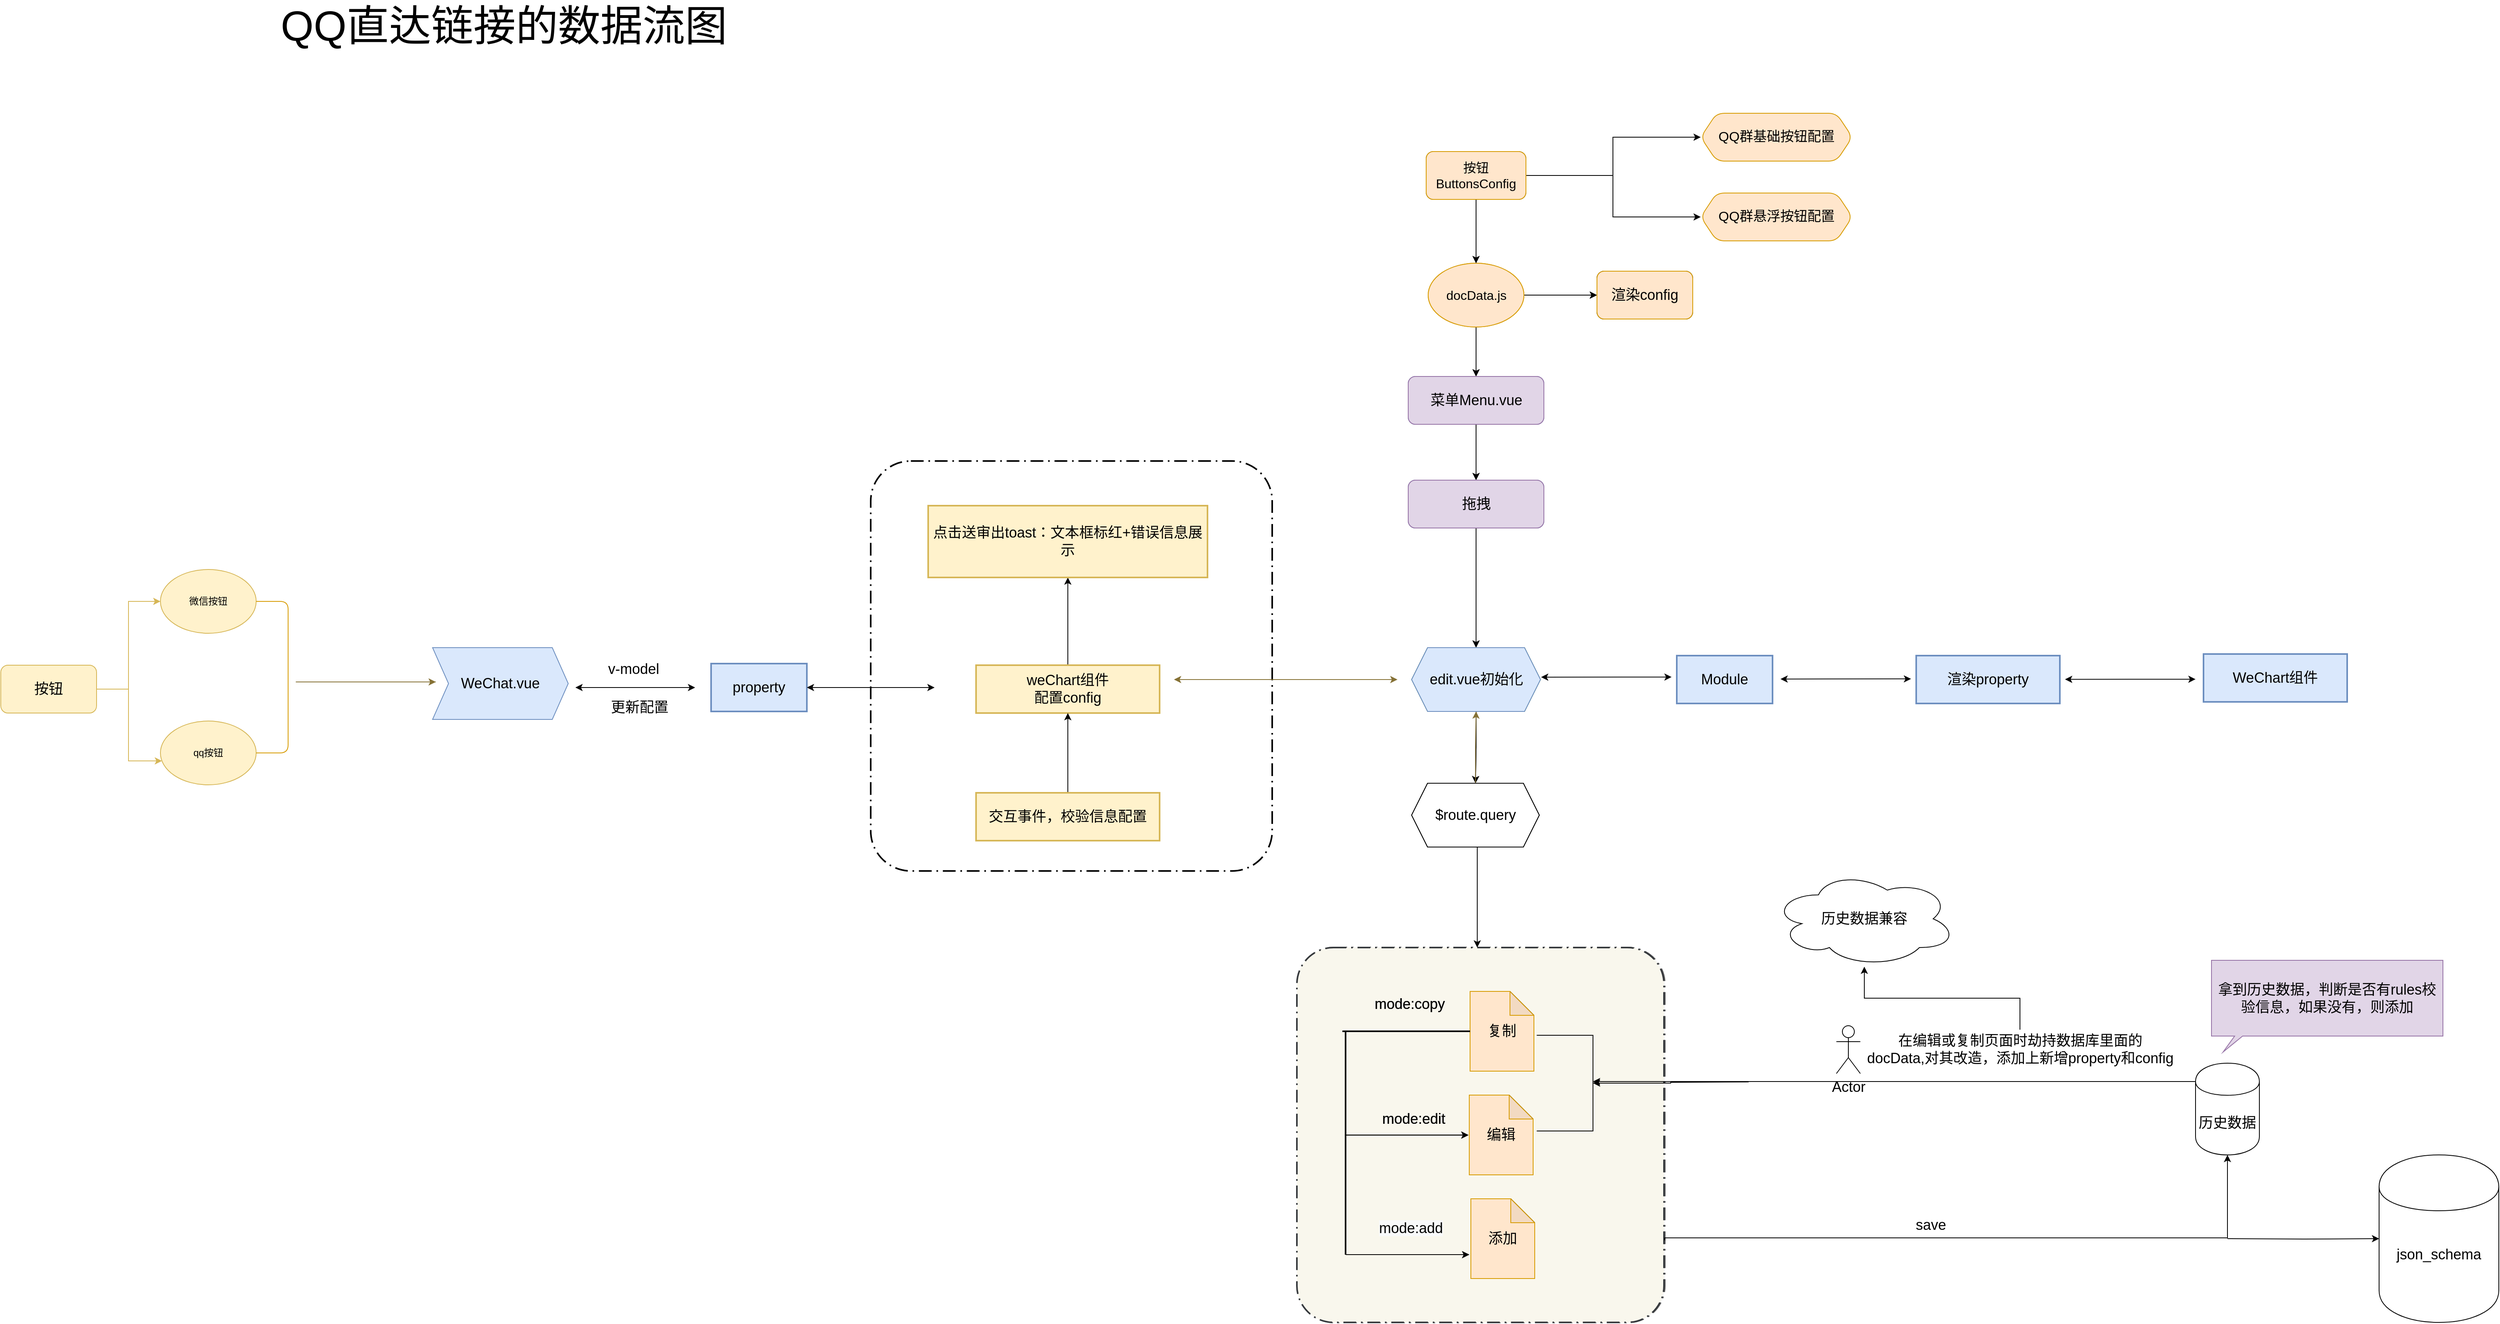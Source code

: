 <mxfile version="14.2.9" type="github">
  <diagram id="C5RBs43oDa-KdzZeNtuy" name="Page-1">
    <mxGraphModel dx="6112" dy="3279" grid="1" gridSize="10" guides="1" tooltips="1" connect="1" arrows="1" fold="1" page="1" pageScale="1" pageWidth="827" pageHeight="1169" math="0" shadow="0">
      <root>
        <mxCell id="WIyWlLk6GJQsqaUBKTNV-0" />
        <mxCell id="WIyWlLk6GJQsqaUBKTNV-1" parent="WIyWlLk6GJQsqaUBKTNV-0" />
        <mxCell id="8bZSMwI0g8y9zJHtoblz-149" value="" style="rounded=1;arcSize=10;dashed=1;dashPattern=8 3 1 3;strokeWidth=2;fontSize=18;fillColor=none;" vertex="1" parent="WIyWlLk6GJQsqaUBKTNV-1">
          <mxGeometry x="-120" y="676" width="503.06" height="514" as="geometry" />
        </mxCell>
        <mxCell id="8bZSMwI0g8y9zJHtoblz-0" value="" style="rounded=1;arcSize=10;dashed=1;strokeColor=#666666;fillColor=#f5f5f5;dashPattern=8 3 1 3;strokeWidth=2;fontSize=18;fontColor=#333333;" vertex="1" parent="WIyWlLk6GJQsqaUBKTNV-1">
          <mxGeometry x="415" y="1286" width="460" height="470" as="geometry" />
        </mxCell>
        <mxCell id="8bZSMwI0g8y9zJHtoblz-2" value="" style="edgeStyle=orthogonalEdgeStyle;rounded=0;orthogonalLoop=1;jettySize=auto;html=1;" edge="1" parent="WIyWlLk6GJQsqaUBKTNV-1" source="8bZSMwI0g8y9zJHtoblz-7" target="8bZSMwI0g8y9zJHtoblz-33">
          <mxGeometry relative="1" as="geometry" />
        </mxCell>
        <mxCell id="8bZSMwI0g8y9zJHtoblz-3" value="" style="edgeStyle=orthogonalEdgeStyle;rounded=0;orthogonalLoop=1;jettySize=auto;html=1;" edge="1" parent="WIyWlLk6GJQsqaUBKTNV-1" source="8bZSMwI0g8y9zJHtoblz-8" target="8bZSMwI0g8y9zJHtoblz-34">
          <mxGeometry relative="1" as="geometry" />
        </mxCell>
        <mxCell id="8bZSMwI0g8y9zJHtoblz-4" value="" style="rounded=1;arcSize=10;dashed=1;strokeColor=#36393d;fillColor=#f9f7ed;dashPattern=8 3 1 3;strokeWidth=2;fontSize=18;" vertex="1" parent="WIyWlLk6GJQsqaUBKTNV-1">
          <mxGeometry x="414" y="1286" width="460" height="470" as="geometry" />
        </mxCell>
        <mxCell id="8bZSMwI0g8y9zJHtoblz-5" value="" style="edgeStyle=orthogonalEdgeStyle;rounded=0;orthogonalLoop=1;jettySize=auto;html=1;fontSize=18;" edge="1" parent="WIyWlLk6GJQsqaUBKTNV-1" source="8bZSMwI0g8y9zJHtoblz-7" target="8bZSMwI0g8y9zJHtoblz-72">
          <mxGeometry relative="1" as="geometry" />
        </mxCell>
        <mxCell id="8bZSMwI0g8y9zJHtoblz-6" value="" style="edgeStyle=orthogonalEdgeStyle;rounded=0;orthogonalLoop=1;jettySize=auto;html=1;fontSize=18;" edge="1" parent="WIyWlLk6GJQsqaUBKTNV-1" source="8bZSMwI0g8y9zJHtoblz-8" target="8bZSMwI0g8y9zJHtoblz-73">
          <mxGeometry relative="1" as="geometry" />
        </mxCell>
        <mxCell id="8bZSMwI0g8y9zJHtoblz-7" value="&lt;font style=&quot;font-size: 16px&quot;&gt;docData.js&lt;/font&gt;" style="ellipse;whiteSpace=wrap;html=1;fillColor=#ffe6cc;strokeColor=#d79b00;" vertex="1" parent="WIyWlLk6GJQsqaUBKTNV-1">
          <mxGeometry x="578.5" y="428" width="120" height="80" as="geometry" />
        </mxCell>
        <mxCell id="8bZSMwI0g8y9zJHtoblz-8" value="&lt;font style=&quot;font-size: 16px&quot;&gt;docData.js&lt;/font&gt;" style="ellipse;whiteSpace=wrap;html=1;fillColor=#ffe6cc;strokeColor=#d79b00;" vertex="1" parent="WIyWlLk6GJQsqaUBKTNV-1">
          <mxGeometry x="578.5" y="428" width="120" height="80" as="geometry" />
        </mxCell>
        <mxCell id="8bZSMwI0g8y9zJHtoblz-13" value="" style="edgeStyle=orthogonalEdgeStyle;rounded=0;orthogonalLoop=1;jettySize=auto;html=1;" edge="1" parent="WIyWlLk6GJQsqaUBKTNV-1" source="8bZSMwI0g8y9zJHtoblz-15" target="8bZSMwI0g8y9zJHtoblz-7">
          <mxGeometry relative="1" as="geometry" />
        </mxCell>
        <mxCell id="8bZSMwI0g8y9zJHtoblz-14" value="" style="edgeStyle=orthogonalEdgeStyle;rounded=0;orthogonalLoop=1;jettySize=auto;html=1;" edge="1" parent="WIyWlLk6GJQsqaUBKTNV-1" source="8bZSMwI0g8y9zJHtoblz-16" target="8bZSMwI0g8y9zJHtoblz-8">
          <mxGeometry relative="1" as="geometry" />
        </mxCell>
        <mxCell id="8bZSMwI0g8y9zJHtoblz-15" value="&lt;font style=&quot;font-size: 16px&quot;&gt;按钮ButtonsConfig&lt;/font&gt;" style="rounded=1;whiteSpace=wrap;html=1;fillColor=#f5f5f5;strokeColor=#666666;fontColor=#333333;" vertex="1" parent="WIyWlLk6GJQsqaUBKTNV-1">
          <mxGeometry x="576" y="288" width="125" height="60" as="geometry" />
        </mxCell>
        <mxCell id="8bZSMwI0g8y9zJHtoblz-117" value="" style="edgeStyle=orthogonalEdgeStyle;rounded=0;orthogonalLoop=1;jettySize=auto;html=1;" edge="1" parent="WIyWlLk6GJQsqaUBKTNV-1" source="8bZSMwI0g8y9zJHtoblz-16" target="8bZSMwI0g8y9zJHtoblz-116">
          <mxGeometry relative="1" as="geometry">
            <Array as="points">
              <mxPoint x="810" y="318" />
              <mxPoint x="810" y="270" />
            </Array>
          </mxGeometry>
        </mxCell>
        <mxCell id="8bZSMwI0g8y9zJHtoblz-124" value="" style="edgeStyle=orthogonalEdgeStyle;rounded=0;orthogonalLoop=1;jettySize=auto;html=1;" edge="1" parent="WIyWlLk6GJQsqaUBKTNV-1" source="8bZSMwI0g8y9zJHtoblz-16">
          <mxGeometry relative="1" as="geometry">
            <mxPoint x="920" y="370" as="targetPoint" />
            <Array as="points">
              <mxPoint x="810" y="318" />
              <mxPoint x="810" y="370" />
            </Array>
          </mxGeometry>
        </mxCell>
        <mxCell id="8bZSMwI0g8y9zJHtoblz-16" value="&lt;font style=&quot;font-size: 16px&quot;&gt;按钮ButtonsConfig&lt;/font&gt;" style="rounded=1;whiteSpace=wrap;html=1;fillColor=#ffe6cc;strokeColor=#d79b00;" vertex="1" parent="WIyWlLk6GJQsqaUBKTNV-1">
          <mxGeometry x="576" y="288" width="125" height="60" as="geometry" />
        </mxCell>
        <mxCell id="8bZSMwI0g8y9zJHtoblz-31" value="" style="edgeStyle=orthogonalEdgeStyle;rounded=0;orthogonalLoop=1;jettySize=auto;html=1;fontSize=18;" edge="1" parent="WIyWlLk6GJQsqaUBKTNV-1" source="8bZSMwI0g8y9zJHtoblz-33">
          <mxGeometry relative="1" as="geometry">
            <mxPoint x="638.5" y="700" as="targetPoint" />
          </mxGeometry>
        </mxCell>
        <mxCell id="8bZSMwI0g8y9zJHtoblz-32" value="" style="edgeStyle=orthogonalEdgeStyle;rounded=0;orthogonalLoop=1;jettySize=auto;html=1;fontSize=18;" edge="1" parent="WIyWlLk6GJQsqaUBKTNV-1" source="8bZSMwI0g8y9zJHtoblz-34">
          <mxGeometry relative="1" as="geometry">
            <mxPoint x="638.5" y="700" as="targetPoint" />
          </mxGeometry>
        </mxCell>
        <mxCell id="8bZSMwI0g8y9zJHtoblz-33" value="&lt;font style=&quot;font-size: 18px&quot;&gt;菜单Menu.vue&lt;/font&gt;" style="rounded=1;whiteSpace=wrap;html=1;fillColor=#dae8fc;strokeColor=#6c8ebf;" vertex="1" parent="WIyWlLk6GJQsqaUBKTNV-1">
          <mxGeometry x="553.5" y="570" width="170" height="60" as="geometry" />
        </mxCell>
        <mxCell id="8bZSMwI0g8y9zJHtoblz-34" value="&lt;font style=&quot;font-size: 18px&quot;&gt;菜单Menu.vue&lt;/font&gt;" style="rounded=1;whiteSpace=wrap;html=1;fillColor=#e1d5e7;strokeColor=#9673a6;" vertex="1" parent="WIyWlLk6GJQsqaUBKTNV-1">
          <mxGeometry x="553.5" y="570" width="170" height="60" as="geometry" />
        </mxCell>
        <mxCell id="8bZSMwI0g8y9zJHtoblz-37" value="" style="edgeStyle=orthogonalEdgeStyle;rounded=0;orthogonalLoop=1;jettySize=auto;html=1;fontSize=18;" edge="1" parent="WIyWlLk6GJQsqaUBKTNV-1" source="8bZSMwI0g8y9zJHtoblz-39" target="8bZSMwI0g8y9zJHtoblz-45">
          <mxGeometry relative="1" as="geometry" />
        </mxCell>
        <mxCell id="8bZSMwI0g8y9zJHtoblz-38" value="" style="edgeStyle=orthogonalEdgeStyle;rounded=0;orthogonalLoop=1;jettySize=auto;html=1;fontSize=18;" edge="1" parent="WIyWlLk6GJQsqaUBKTNV-1" source="8bZSMwI0g8y9zJHtoblz-40" target="8bZSMwI0g8y9zJHtoblz-46">
          <mxGeometry relative="1" as="geometry" />
        </mxCell>
        <mxCell id="8bZSMwI0g8y9zJHtoblz-39" value="edit.vue初始化" style="shape=hexagon;perimeter=hexagonPerimeter2;whiteSpace=wrap;html=1;fixedSize=1;fontSize=18;fillColor=#d5e8d4;strokeColor=#82b366;" vertex="1" parent="WIyWlLk6GJQsqaUBKTNV-1">
          <mxGeometry x="557.75" y="910" width="161.5" height="80" as="geometry" />
        </mxCell>
        <mxCell id="8bZSMwI0g8y9zJHtoblz-41" value="复制" style="shape=note;whiteSpace=wrap;html=1;backgroundOutline=1;darkOpacity=0.05;fontSize=18;" vertex="1" parent="WIyWlLk6GJQsqaUBKTNV-1">
          <mxGeometry x="631" y="1341" width="80" height="100" as="geometry" />
        </mxCell>
        <mxCell id="8bZSMwI0g8y9zJHtoblz-42" value="复制" style="shape=note;whiteSpace=wrap;html=1;backgroundOutline=1;darkOpacity=0.05;fontSize=18;fillColor=#ffe6cc;strokeColor=#d79b00;" vertex="1" parent="WIyWlLk6GJQsqaUBKTNV-1">
          <mxGeometry x="631" y="1341" width="80" height="100" as="geometry" />
        </mxCell>
        <mxCell id="8bZSMwI0g8y9zJHtoblz-44" value="" style="edgeStyle=orthogonalEdgeStyle;rounded=0;orthogonalLoop=1;jettySize=auto;html=1;fontSize=18;" edge="1" parent="WIyWlLk6GJQsqaUBKTNV-1" source="8bZSMwI0g8y9zJHtoblz-46" target="8bZSMwI0g8y9zJHtoblz-4">
          <mxGeometry relative="1" as="geometry">
            <Array as="points">
              <mxPoint x="640" y="1230" />
              <mxPoint x="640" y="1230" />
            </Array>
          </mxGeometry>
        </mxCell>
        <mxCell id="8bZSMwI0g8y9zJHtoblz-45" value="$route.query" style="shape=hexagon;perimeter=hexagonPerimeter2;whiteSpace=wrap;html=1;fixedSize=1;fontSize=18;" vertex="1" parent="WIyWlLk6GJQsqaUBKTNV-1">
          <mxGeometry x="557.75" y="1080" width="160" height="80" as="geometry" />
        </mxCell>
        <mxCell id="8bZSMwI0g8y9zJHtoblz-147" value="" style="edgeStyle=orthogonalEdgeStyle;rounded=0;orthogonalLoop=1;jettySize=auto;html=1;strokeColor=#857135;" edge="1" parent="WIyWlLk6GJQsqaUBKTNV-1" source="8bZSMwI0g8y9zJHtoblz-46" target="8bZSMwI0g8y9zJHtoblz-40">
          <mxGeometry relative="1" as="geometry" />
        </mxCell>
        <mxCell id="8bZSMwI0g8y9zJHtoblz-46" value="$route.query" style="shape=hexagon;perimeter=hexagonPerimeter2;whiteSpace=wrap;html=1;fixedSize=1;fontSize=18;" vertex="1" parent="WIyWlLk6GJQsqaUBKTNV-1">
          <mxGeometry x="557.75" y="1080" width="160" height="80" as="geometry" />
        </mxCell>
        <mxCell id="8bZSMwI0g8y9zJHtoblz-47" value="mode:copy" style="text;html=1;align=center;verticalAlign=middle;resizable=0;points=[];autosize=1;fontSize=18;" vertex="1" parent="WIyWlLk6GJQsqaUBKTNV-1">
          <mxGeometry x="505" y="1342" width="100" height="30" as="geometry" />
        </mxCell>
        <mxCell id="8bZSMwI0g8y9zJHtoblz-48" value="mode:copy" style="text;html=1;align=center;verticalAlign=middle;resizable=0;points=[];autosize=1;fontSize=18;" vertex="1" parent="WIyWlLk6GJQsqaUBKTNV-1">
          <mxGeometry x="505" y="1342" width="100" height="30" as="geometry" />
        </mxCell>
        <mxCell id="8bZSMwI0g8y9zJHtoblz-49" value="" style="edgeStyle=orthogonalEdgeStyle;rounded=0;orthogonalLoop=1;jettySize=auto;html=1;fontSize=18;exitX=0.813;exitY=0;exitDx=0;exitDy=0;exitPerimeter=0;" edge="1" parent="WIyWlLk6GJQsqaUBKTNV-1">
          <mxGeometry relative="1" as="geometry">
            <mxPoint x="474" y="1521.08" as="sourcePoint" />
            <mxPoint x="629" y="1521.143" as="targetPoint" />
            <Array as="points">
              <mxPoint x="509" y="1521" />
              <mxPoint x="509" y="1521" />
            </Array>
          </mxGeometry>
        </mxCell>
        <mxCell id="8bZSMwI0g8y9zJHtoblz-50" value="" style="edgeStyle=orthogonalEdgeStyle;rounded=0;orthogonalLoop=1;jettySize=auto;html=1;fontSize=18;exitX=0.813;exitY=0;exitDx=0;exitDy=0;exitPerimeter=0;" edge="1" parent="WIyWlLk6GJQsqaUBKTNV-1">
          <mxGeometry relative="1" as="geometry">
            <mxPoint x="474" y="1521.08" as="sourcePoint" />
            <mxPoint x="629" y="1521.143" as="targetPoint" />
            <Array as="points">
              <mxPoint x="509" y="1521" />
              <mxPoint x="509" y="1521" />
            </Array>
          </mxGeometry>
        </mxCell>
        <mxCell id="8bZSMwI0g8y9zJHtoblz-51" value="" style="line;strokeWidth=2;direction=south;html=1;fontSize=18;" vertex="1" parent="WIyWlLk6GJQsqaUBKTNV-1">
          <mxGeometry x="470" y="1391" width="10" height="280" as="geometry" />
        </mxCell>
        <mxCell id="8bZSMwI0g8y9zJHtoblz-52" value="" style="line;strokeWidth=2;direction=south;html=1;fontSize=18;" vertex="1" parent="WIyWlLk6GJQsqaUBKTNV-1">
          <mxGeometry x="470" y="1391" width="10" height="280" as="geometry" />
        </mxCell>
        <mxCell id="8bZSMwI0g8y9zJHtoblz-53" value="mode:edit" style="text;html=1;align=center;verticalAlign=middle;resizable=0;points=[];autosize=1;fontSize=18;" vertex="1" parent="WIyWlLk6GJQsqaUBKTNV-1">
          <mxGeometry x="515" y="1486" width="90" height="30" as="geometry" />
        </mxCell>
        <mxCell id="8bZSMwI0g8y9zJHtoblz-54" value="mode:edit" style="text;html=1;align=center;verticalAlign=middle;resizable=0;points=[];autosize=1;fontSize=18;" vertex="1" parent="WIyWlLk6GJQsqaUBKTNV-1">
          <mxGeometry x="515" y="1486" width="90" height="30" as="geometry" />
        </mxCell>
        <mxCell id="8bZSMwI0g8y9zJHtoblz-55" value="编辑" style="shape=note;whiteSpace=wrap;html=1;backgroundOutline=1;darkOpacity=0.05;fontSize=18;" vertex="1" parent="WIyWlLk6GJQsqaUBKTNV-1">
          <mxGeometry x="630" y="1471" width="80" height="100" as="geometry" />
        </mxCell>
        <mxCell id="8bZSMwI0g8y9zJHtoblz-56" value="编辑" style="shape=note;whiteSpace=wrap;html=1;backgroundOutline=1;darkOpacity=0.05;fontSize=18;fillColor=#ffe6cc;strokeColor=#d79b00;" vertex="1" parent="WIyWlLk6GJQsqaUBKTNV-1">
          <mxGeometry x="630" y="1471" width="80" height="100" as="geometry" />
        </mxCell>
        <mxCell id="8bZSMwI0g8y9zJHtoblz-57" value="添加" style="shape=note;whiteSpace=wrap;html=1;backgroundOutline=1;darkOpacity=0.05;fontSize=18;" vertex="1" parent="WIyWlLk6GJQsqaUBKTNV-1">
          <mxGeometry x="632" y="1601" width="80" height="100" as="geometry" />
        </mxCell>
        <mxCell id="8bZSMwI0g8y9zJHtoblz-58" value="添加" style="shape=note;whiteSpace=wrap;html=1;backgroundOutline=1;darkOpacity=0.05;fontSize=18;fillColor=#ffe6cc;strokeColor=#d79b00;" vertex="1" parent="WIyWlLk6GJQsqaUBKTNV-1">
          <mxGeometry x="632" y="1601" width="80" height="100" as="geometry" />
        </mxCell>
        <mxCell id="8bZSMwI0g8y9zJHtoblz-59" value="" style="edgeStyle=orthogonalEdgeStyle;rounded=0;orthogonalLoop=1;jettySize=auto;html=1;fontSize=18;exitX=0.813;exitY=0;exitDx=0;exitDy=0;exitPerimeter=0;" edge="1" parent="WIyWlLk6GJQsqaUBKTNV-1">
          <mxGeometry relative="1" as="geometry">
            <mxPoint x="475" y="1671.0" as="sourcePoint" />
            <mxPoint x="630" y="1671.063" as="targetPoint" />
            <Array as="points">
              <mxPoint x="510" y="1670.92" />
              <mxPoint x="510" y="1670.92" />
            </Array>
          </mxGeometry>
        </mxCell>
        <mxCell id="8bZSMwI0g8y9zJHtoblz-60" value="" style="edgeStyle=orthogonalEdgeStyle;rounded=0;orthogonalLoop=1;jettySize=auto;html=1;fontSize=18;exitX=0.813;exitY=0;exitDx=0;exitDy=0;exitPerimeter=0;" edge="1" parent="WIyWlLk6GJQsqaUBKTNV-1">
          <mxGeometry relative="1" as="geometry">
            <mxPoint x="475" y="1671.0" as="sourcePoint" />
            <mxPoint x="630" y="1671.063" as="targetPoint" />
            <Array as="points">
              <mxPoint x="510" y="1670.92" />
              <mxPoint x="510" y="1670.92" />
            </Array>
          </mxGeometry>
        </mxCell>
        <mxCell id="8bZSMwI0g8y9zJHtoblz-61" value="&lt;meta charset=&quot;utf-8&quot;&gt;&lt;span style=&quot;color: rgb(0, 0, 0); font-family: helvetica; font-size: 18px; font-style: normal; font-weight: 400; letter-spacing: normal; text-align: center; text-indent: 0px; text-transform: none; word-spacing: 0px; background-color: rgb(248, 249, 250); display: inline; float: none;&quot;&gt;mode:add&lt;/span&gt;" style="text;whiteSpace=wrap;html=1;fontSize=18;" vertex="1" parent="WIyWlLk6GJQsqaUBKTNV-1">
          <mxGeometry x="515" y="1621" width="110" height="40" as="geometry" />
        </mxCell>
        <mxCell id="8bZSMwI0g8y9zJHtoblz-62" value="&lt;meta charset=&quot;utf-8&quot;&gt;&lt;span style=&quot;color: rgb(0, 0, 0); font-family: helvetica; font-size: 18px; font-style: normal; font-weight: 400; letter-spacing: normal; text-align: center; text-indent: 0px; text-transform: none; word-spacing: 0px; background-color: rgb(248, 249, 250); display: inline; float: none;&quot;&gt;mode:add&lt;/span&gt;" style="text;whiteSpace=wrap;html=1;fontSize=18;" vertex="1" parent="WIyWlLk6GJQsqaUBKTNV-1">
          <mxGeometry x="515" y="1621" width="110" height="40" as="geometry" />
        </mxCell>
        <mxCell id="8bZSMwI0g8y9zJHtoblz-63" value="" style="shape=partialRectangle;whiteSpace=wrap;html=1;bottom=1;right=1;left=1;top=0;fillColor=none;routingCenterX=-0.5;fontSize=18;direction=north;" vertex="1" parent="WIyWlLk6GJQsqaUBKTNV-1">
          <mxGeometry x="715" y="1396" width="70" height="120" as="geometry" />
        </mxCell>
        <mxCell id="8bZSMwI0g8y9zJHtoblz-64" value="" style="shape=partialRectangle;whiteSpace=wrap;html=1;bottom=1;right=1;left=1;top=0;fillColor=none;routingCenterX=-0.5;fontSize=18;direction=north;" vertex="1" parent="WIyWlLk6GJQsqaUBKTNV-1">
          <mxGeometry x="715" y="1396" width="70" height="120" as="geometry" />
        </mxCell>
        <mxCell id="8bZSMwI0g8y9zJHtoblz-65" value="" style="edgeStyle=orthogonalEdgeStyle;rounded=0;orthogonalLoop=1;jettySize=auto;html=1;fontSize=18;" edge="1" parent="WIyWlLk6GJQsqaUBKTNV-1" source="8bZSMwI0g8y9zJHtoblz-67" target="8bZSMwI0g8y9zJHtoblz-63">
          <mxGeometry relative="1" as="geometry">
            <Array as="points">
              <mxPoint x="1260" y="1454" />
              <mxPoint x="1260" y="1454" />
            </Array>
          </mxGeometry>
        </mxCell>
        <mxCell id="8bZSMwI0g8y9zJHtoblz-66" value="" style="edgeStyle=orthogonalEdgeStyle;rounded=0;orthogonalLoop=1;jettySize=auto;html=1;fontSize=18;" edge="1" parent="WIyWlLk6GJQsqaUBKTNV-1" target="8bZSMwI0g8y9zJHtoblz-64">
          <mxGeometry relative="1" as="geometry">
            <mxPoint x="980" y="1454.5" as="sourcePoint" />
          </mxGeometry>
        </mxCell>
        <mxCell id="8bZSMwI0g8y9zJHtoblz-67" value="历史数据" style="shape=cylinder;whiteSpace=wrap;html=1;boundedLbl=1;backgroundOutline=1;fontSize=18;fillColor=none;" vertex="1" parent="WIyWlLk6GJQsqaUBKTNV-1">
          <mxGeometry x="1540" y="1431" width="80" height="115" as="geometry" />
        </mxCell>
        <mxCell id="8bZSMwI0g8y9zJHtoblz-68" value="" style="edgeStyle=orthogonalEdgeStyle;rounded=0;orthogonalLoop=1;jettySize=auto;html=1;fontSize=18;entryX=0.5;entryY=0;entryDx=0;entryDy=0;" edge="1" parent="WIyWlLk6GJQsqaUBKTNV-1" source="8bZSMwI0g8y9zJHtoblz-70" target="8bZSMwI0g8y9zJHtoblz-39">
          <mxGeometry relative="1" as="geometry">
            <mxPoint x="638.5" y="840" as="targetPoint" />
          </mxGeometry>
        </mxCell>
        <mxCell id="8bZSMwI0g8y9zJHtoblz-69" value="" style="edgeStyle=orthogonalEdgeStyle;rounded=0;orthogonalLoop=1;jettySize=auto;html=1;fontSize=18;entryX=0.5;entryY=0;entryDx=0;entryDy=0;" edge="1" parent="WIyWlLk6GJQsqaUBKTNV-1" source="8bZSMwI0g8y9zJHtoblz-71" target="8bZSMwI0g8y9zJHtoblz-40">
          <mxGeometry relative="1" as="geometry">
            <mxPoint x="638.5" y="840" as="targetPoint" />
          </mxGeometry>
        </mxCell>
        <mxCell id="8bZSMwI0g8y9zJHtoblz-70" value="&lt;span style=&quot;font-size: 18px&quot;&gt;拖拽&lt;/span&gt;" style="rounded=1;whiteSpace=wrap;html=1;fillColor=#dae8fc;strokeColor=#6c8ebf;" vertex="1" parent="WIyWlLk6GJQsqaUBKTNV-1">
          <mxGeometry x="553.5" y="700" width="170" height="60" as="geometry" />
        </mxCell>
        <mxCell id="8bZSMwI0g8y9zJHtoblz-71" value="&lt;span style=&quot;font-size: 18px&quot;&gt;拖拽&lt;/span&gt;" style="rounded=1;whiteSpace=wrap;html=1;fillColor=#e1d5e7;strokeColor=#9673a6;" vertex="1" parent="WIyWlLk6GJQsqaUBKTNV-1">
          <mxGeometry x="553.5" y="700" width="170" height="60" as="geometry" />
        </mxCell>
        <mxCell id="8bZSMwI0g8y9zJHtoblz-72" value="渲染config" style="rounded=1;whiteSpace=wrap;html=1;fontSize=18;" vertex="1" parent="WIyWlLk6GJQsqaUBKTNV-1">
          <mxGeometry x="790" y="438" width="120" height="60" as="geometry" />
        </mxCell>
        <mxCell id="8bZSMwI0g8y9zJHtoblz-73" value="渲染config" style="rounded=1;whiteSpace=wrap;html=1;fontSize=18;fillColor=#ffe6cc;strokeColor=#d79b00;" vertex="1" parent="WIyWlLk6GJQsqaUBKTNV-1">
          <mxGeometry x="790" y="438" width="120" height="60" as="geometry" />
        </mxCell>
        <mxCell id="8bZSMwI0g8y9zJHtoblz-74" value="" style="edgeStyle=orthogonalEdgeStyle;rounded=0;orthogonalLoop=1;jettySize=auto;html=1;fontSize=18;" edge="1" parent="WIyWlLk6GJQsqaUBKTNV-1" target="8bZSMwI0g8y9zJHtoblz-76">
          <mxGeometry relative="1" as="geometry">
            <mxPoint x="1580" y="1651" as="sourcePoint" />
          </mxGeometry>
        </mxCell>
        <mxCell id="8bZSMwI0g8y9zJHtoblz-75" value="save" style="text;html=1;align=center;verticalAlign=middle;resizable=0;points=[];autosize=1;fontSize=18;" vertex="1" parent="WIyWlLk6GJQsqaUBKTNV-1">
          <mxGeometry x="1183" y="1619" width="50" height="30" as="geometry" />
        </mxCell>
        <mxCell id="8bZSMwI0g8y9zJHtoblz-76" value="json_schema" style="shape=cylinder;whiteSpace=wrap;html=1;boundedLbl=1;backgroundOutline=1;fontSize=18;" vertex="1" parent="WIyWlLk6GJQsqaUBKTNV-1">
          <mxGeometry x="1770" y="1546" width="150" height="210" as="geometry" />
        </mxCell>
        <mxCell id="8bZSMwI0g8y9zJHtoblz-78" style="edgeStyle=orthogonalEdgeStyle;rounded=0;orthogonalLoop=1;jettySize=auto;html=1;fontSize=18;exitX=1.002;exitY=0.781;exitDx=0;exitDy=0;exitPerimeter=0;" edge="1" parent="WIyWlLk6GJQsqaUBKTNV-1" source="8bZSMwI0g8y9zJHtoblz-4" target="8bZSMwI0g8y9zJHtoblz-67">
          <mxGeometry relative="1" as="geometry">
            <mxPoint x="1630" y="1537" as="targetPoint" />
            <mxPoint x="1260" y="1650" as="sourcePoint" />
            <Array as="points">
              <mxPoint x="1580" y="1650" />
            </Array>
          </mxGeometry>
        </mxCell>
        <mxCell id="8bZSMwI0g8y9zJHtoblz-79" value="property" style="whiteSpace=wrap;html=1;fontSize=18;strokeColor=#6c8ebf;strokeWidth=2;fillColor=#dae8fc;" vertex="1" parent="WIyWlLk6GJQsqaUBKTNV-1">
          <mxGeometry x="-320" y="930" width="120" height="60" as="geometry" />
        </mxCell>
        <mxCell id="8bZSMwI0g8y9zJHtoblz-80" value="" style="line;strokeWidth=2;html=1;fontSize=18;" vertex="1" parent="WIyWlLk6GJQsqaUBKTNV-1">
          <mxGeometry x="471" y="1386" width="160" height="10" as="geometry" />
        </mxCell>
        <mxCell id="8bZSMwI0g8y9zJHtoblz-81" value="" style="line;strokeWidth=2;html=1;fontSize=18;" vertex="1" parent="WIyWlLk6GJQsqaUBKTNV-1">
          <mxGeometry x="471" y="1386" width="160" height="10" as="geometry" />
        </mxCell>
        <mxCell id="8bZSMwI0g8y9zJHtoblz-85" value="&amp;nbsp; &amp;nbsp;v-model" style="text;html=1;align=center;verticalAlign=middle;resizable=0;points=[];autosize=1;fontSize=18;" vertex="1" parent="WIyWlLk6GJQsqaUBKTNV-1">
          <mxGeometry x="-470" y="922" width="90" height="30" as="geometry" />
        </mxCell>
        <mxCell id="8bZSMwI0g8y9zJHtoblz-86" value="" style="endArrow=classic;startArrow=classic;html=1;fontSize=18;" edge="1" parent="WIyWlLk6GJQsqaUBKTNV-1">
          <mxGeometry width="50" height="50" relative="1" as="geometry">
            <mxPoint x="-490.0" y="960" as="sourcePoint" />
            <mxPoint x="-340.0" y="960" as="targetPoint" />
          </mxGeometry>
        </mxCell>
        <mxCell id="8bZSMwI0g8y9zJHtoblz-87" value="更新配置" style="text;html=1;align=center;verticalAlign=middle;resizable=0;points=[];autosize=1;fontSize=18;" vertex="1" parent="WIyWlLk6GJQsqaUBKTNV-1">
          <mxGeometry x="-455" y="970" width="90" height="30" as="geometry" />
        </mxCell>
        <mxCell id="8bZSMwI0g8y9zJHtoblz-94" value="" style="edgeStyle=orthogonalEdgeStyle;rounded=0;orthogonalLoop=1;jettySize=auto;html=1;fontSize=18;" edge="1" parent="WIyWlLk6GJQsqaUBKTNV-1" source="8bZSMwI0g8y9zJHtoblz-95" target="8bZSMwI0g8y9zJHtoblz-101">
          <mxGeometry relative="1" as="geometry" />
        </mxCell>
        <mxCell id="8bZSMwI0g8y9zJHtoblz-95" value="weChart组件&lt;br&gt;配置config" style="whiteSpace=wrap;html=1;fontSize=18;strokeColor=#d6b656;strokeWidth=2;fillColor=#fff2cc;" vertex="1" parent="WIyWlLk6GJQsqaUBKTNV-1">
          <mxGeometry x="12" y="932" width="230" height="60" as="geometry" />
        </mxCell>
        <mxCell id="8bZSMwI0g8y9zJHtoblz-96" value="" style="endArrow=classic;startArrow=classic;html=1;fontSize=18;" edge="1" parent="WIyWlLk6GJQsqaUBKTNV-1">
          <mxGeometry width="50" height="50" relative="1" as="geometry">
            <mxPoint x="-200.0" y="960" as="sourcePoint" />
            <mxPoint x="-40.0" y="960" as="targetPoint" />
            <Array as="points">
              <mxPoint x="-150" y="960" />
            </Array>
          </mxGeometry>
        </mxCell>
        <mxCell id="8bZSMwI0g8y9zJHtoblz-98" value="Module" style="whiteSpace=wrap;html=1;fontSize=18;strokeColor=#6c8ebf;strokeWidth=2;fillColor=#dae8fc;" vertex="1" parent="WIyWlLk6GJQsqaUBKTNV-1">
          <mxGeometry x="890" y="920" width="120" height="60" as="geometry" />
        </mxCell>
        <mxCell id="8bZSMwI0g8y9zJHtoblz-99" value="" style="endArrow=classic;startArrow=classic;html=1;fontSize=18;" edge="1" parent="WIyWlLk6GJQsqaUBKTNV-1">
          <mxGeometry width="50" height="50" relative="1" as="geometry">
            <mxPoint x="720" y="946.99" as="sourcePoint" />
            <mxPoint x="883.5" y="946.82" as="targetPoint" />
          </mxGeometry>
        </mxCell>
        <mxCell id="8bZSMwI0g8y9zJHtoblz-100" value="渲染property" style="whiteSpace=wrap;html=1;fontSize=18;strokeColor=#6c8ebf;strokeWidth=2;fillColor=#dae8fc;" vertex="1" parent="WIyWlLk6GJQsqaUBKTNV-1">
          <mxGeometry x="1190" y="920" width="180" height="60" as="geometry" />
        </mxCell>
        <mxCell id="8bZSMwI0g8y9zJHtoblz-101" value="点击送审出toast：文本框标红+错误信息展示" style="whiteSpace=wrap;html=1;fontSize=18;strokeColor=#d6b656;strokeWidth=2;fillColor=#fff2cc;" vertex="1" parent="WIyWlLk6GJQsqaUBKTNV-1">
          <mxGeometry x="-48" y="732" width="350" height="90" as="geometry" />
        </mxCell>
        <mxCell id="8bZSMwI0g8y9zJHtoblz-102" value="" style="edgeStyle=orthogonalEdgeStyle;rounded=0;orthogonalLoop=1;jettySize=auto;html=1;fontSize=18;" edge="1" parent="WIyWlLk6GJQsqaUBKTNV-1" source="8bZSMwI0g8y9zJHtoblz-103" target="8bZSMwI0g8y9zJHtoblz-95">
          <mxGeometry relative="1" as="geometry" />
        </mxCell>
        <mxCell id="8bZSMwI0g8y9zJHtoblz-103" value="交互事件，校验信息配置" style="whiteSpace=wrap;html=1;fontSize=18;strokeColor=#d6b656;strokeWidth=2;fillColor=#fff2cc;" vertex="1" parent="WIyWlLk6GJQsqaUBKTNV-1">
          <mxGeometry x="12" y="1092" width="230" height="60" as="geometry" />
        </mxCell>
        <mxCell id="8bZSMwI0g8y9zJHtoblz-106" value="拿到历史数据，判断是否有rules校验信息，如果没有，则添加" style="shape=callout;whiteSpace=wrap;html=1;perimeter=calloutPerimeter;fontSize=18;position2=0.05;size=20;position=0.1;base=10;fillColor=#e1d5e7;strokeColor=#9673a6;" vertex="1" parent="WIyWlLk6GJQsqaUBKTNV-1">
          <mxGeometry x="1560" y="1302" width="290" height="115" as="geometry" />
        </mxCell>
        <mxCell id="8bZSMwI0g8y9zJHtoblz-107" value="" style="endArrow=classic;startArrow=classic;html=1;fontSize=18;" edge="1" parent="WIyWlLk6GJQsqaUBKTNV-1">
          <mxGeometry width="50" height="50" relative="1" as="geometry">
            <mxPoint x="1020" y="949.34" as="sourcePoint" />
            <mxPoint x="1183.5" y="949.17" as="targetPoint" />
          </mxGeometry>
        </mxCell>
        <mxCell id="8bZSMwI0g8y9zJHtoblz-108" value="WeChart组件" style="whiteSpace=wrap;html=1;fontSize=18;strokeColor=#6c8ebf;strokeWidth=2;fillColor=#dae8fc;" vertex="1" parent="WIyWlLk6GJQsqaUBKTNV-1">
          <mxGeometry x="1550" y="918" width="180" height="60" as="geometry" />
        </mxCell>
        <mxCell id="8bZSMwI0g8y9zJHtoblz-109" value="" style="endArrow=classic;startArrow=classic;html=1;fontSize=18;" edge="1" parent="WIyWlLk6GJQsqaUBKTNV-1">
          <mxGeometry width="50" height="50" relative="1" as="geometry">
            <mxPoint x="1376.5" y="949.75" as="sourcePoint" />
            <mxPoint x="1540" y="949.58" as="targetPoint" />
          </mxGeometry>
        </mxCell>
        <mxCell id="8bZSMwI0g8y9zJHtoblz-110" value="Actor" style="shape=umlActor;verticalLabelPosition=bottom;verticalAlign=top;html=1;outlineConnect=0;fontSize=18;" vertex="1" parent="WIyWlLk6GJQsqaUBKTNV-1">
          <mxGeometry x="1090" y="1384" width="30" height="60" as="geometry" />
        </mxCell>
        <mxCell id="8bZSMwI0g8y9zJHtoblz-111" value="" style="edgeStyle=orthogonalEdgeStyle;rounded=0;orthogonalLoop=1;jettySize=auto;html=1;fontSize=18;" edge="1" parent="WIyWlLk6GJQsqaUBKTNV-1" source="8bZSMwI0g8y9zJHtoblz-112" target="8bZSMwI0g8y9zJHtoblz-113">
          <mxGeometry relative="1" as="geometry" />
        </mxCell>
        <mxCell id="8bZSMwI0g8y9zJHtoblz-112" value="在编辑或复制页面时劫持数据库里面的&lt;br&gt;docData,对其改造，添加上新增property和config" style="text;html=1;align=center;verticalAlign=middle;resizable=0;points=[];autosize=1;fontSize=18;" vertex="1" parent="WIyWlLk6GJQsqaUBKTNV-1">
          <mxGeometry x="1120" y="1389" width="400" height="50" as="geometry" />
        </mxCell>
        <mxCell id="8bZSMwI0g8y9zJHtoblz-113" value="历史数据兼容" style="ellipse;shape=cloud;whiteSpace=wrap;html=1;fontSize=18;" vertex="1" parent="WIyWlLk6GJQsqaUBKTNV-1">
          <mxGeometry x="1010" y="1190" width="230" height="120" as="geometry" />
        </mxCell>
        <mxCell id="8bZSMwI0g8y9zJHtoblz-114" value="&lt;font style=&quot;font-size: 53px&quot;&gt;QQ直达链接的数据流图&lt;/font&gt;" style="text;html=1;align=center;verticalAlign=middle;resizable=0;points=[];autosize=1;fontSize=18;" vertex="1" parent="WIyWlLk6GJQsqaUBKTNV-1">
          <mxGeometry x="-865" y="110" width="570" height="40" as="geometry" />
        </mxCell>
        <mxCell id="8bZSMwI0g8y9zJHtoblz-116" value="&lt;font style=&quot;font-size: 17px&quot;&gt;QQ群基础按钮配置&lt;/font&gt;" style="shape=hexagon;perimeter=hexagonPerimeter2;whiteSpace=wrap;html=1;fixedSize=1;rounded=1;strokeColor=#d79b00;fillColor=#ffe6cc;" vertex="1" parent="WIyWlLk6GJQsqaUBKTNV-1">
          <mxGeometry x="920" y="240" width="190" height="60" as="geometry" />
        </mxCell>
        <mxCell id="8bZSMwI0g8y9zJHtoblz-125" value="&lt;font style=&quot;font-size: 17px&quot;&gt;QQ群悬浮按钮配置&lt;/font&gt;" style="shape=hexagon;perimeter=hexagonPerimeter2;whiteSpace=wrap;html=1;fixedSize=1;rounded=1;strokeColor=#d79b00;fillColor=#ffe6cc;" vertex="1" parent="WIyWlLk6GJQsqaUBKTNV-1">
          <mxGeometry x="920" y="340" width="190" height="60" as="geometry" />
        </mxCell>
        <mxCell id="8bZSMwI0g8y9zJHtoblz-137" value="" style="edgeStyle=orthogonalEdgeStyle;rounded=0;orthogonalLoop=1;jettySize=auto;html=1;strokeColor=#d6b656;fillColor=#fff2cc;" edge="1" parent="WIyWlLk6GJQsqaUBKTNV-1" source="8bZSMwI0g8y9zJHtoblz-127" target="8bZSMwI0g8y9zJHtoblz-134">
          <mxGeometry relative="1" as="geometry">
            <Array as="points">
              <mxPoint x="-1050" y="962" />
              <mxPoint x="-1050" y="1052" />
            </Array>
          </mxGeometry>
        </mxCell>
        <mxCell id="8bZSMwI0g8y9zJHtoblz-127" value="&lt;font style=&quot;font-size: 18px&quot;&gt;按钮&lt;/font&gt;" style="rounded=1;whiteSpace=wrap;html=1;fillColor=#fff2cc;strokeColor=#d6b656;" vertex="1" parent="WIyWlLk6GJQsqaUBKTNV-1">
          <mxGeometry x="-1210" y="932" width="120" height="60" as="geometry" />
        </mxCell>
        <mxCell id="8bZSMwI0g8y9zJHtoblz-128" value="微信按钮" style="ellipse;whiteSpace=wrap;html=1;rounded=1;fillColor=#fff2cc;strokeColor=#d6b656;" vertex="1" parent="WIyWlLk6GJQsqaUBKTNV-1">
          <mxGeometry x="-1010" y="812" width="120" height="80" as="geometry" />
        </mxCell>
        <mxCell id="8bZSMwI0g8y9zJHtoblz-134" value="qq按钮" style="ellipse;whiteSpace=wrap;html=1;rounded=1;fillColor=#fff2cc;strokeColor=#d6b656;" vertex="1" parent="WIyWlLk6GJQsqaUBKTNV-1">
          <mxGeometry x="-1010" y="1002" width="120" height="80" as="geometry" />
        </mxCell>
        <mxCell id="8bZSMwI0g8y9zJHtoblz-129" value="" style="edgeStyle=orthogonalEdgeStyle;rounded=0;orthogonalLoop=1;jettySize=auto;html=1;fillColor=#fff2cc;strokeColor=#d6b656;" edge="1" parent="WIyWlLk6GJQsqaUBKTNV-1" source="8bZSMwI0g8y9zJHtoblz-127" target="8bZSMwI0g8y9zJHtoblz-128">
          <mxGeometry relative="1" as="geometry">
            <Array as="points">
              <mxPoint x="-1050" y="962" />
              <mxPoint x="-1050" y="852" />
            </Array>
          </mxGeometry>
        </mxCell>
        <mxCell id="8bZSMwI0g8y9zJHtoblz-139" value="" style="endArrow=none;html=1;edgeStyle=orthogonalEdgeStyle;strokeColor=#d79b00;fillColor=#ffe6cc;exitX=1;exitY=0.5;exitDx=0;exitDy=0;" edge="1" parent="WIyWlLk6GJQsqaUBKTNV-1" source="8bZSMwI0g8y9zJHtoblz-134">
          <mxGeometry width="50" height="50" relative="1" as="geometry">
            <mxPoint x="-850" y="1052" as="sourcePoint" />
            <mxPoint x="-890" y="852" as="targetPoint" />
            <Array as="points">
              <mxPoint x="-850" y="1042" />
              <mxPoint x="-850" y="852" />
            </Array>
          </mxGeometry>
        </mxCell>
        <mxCell id="8bZSMwI0g8y9zJHtoblz-143" value="&lt;font style=&quot;font-size: 18px&quot;&gt;WeChat.vue&lt;/font&gt;" style="shape=step;perimeter=stepPerimeter;whiteSpace=wrap;html=1;fixedSize=1;fillColor=#dae8fc;strokeColor=#6c8ebf;" vertex="1" parent="WIyWlLk6GJQsqaUBKTNV-1">
          <mxGeometry x="-669" y="910" width="170" height="90" as="geometry" />
        </mxCell>
        <mxCell id="8bZSMwI0g8y9zJHtoblz-144" value="" style="endArrow=classic;html=1;strokeColor=#857135;" edge="1" parent="WIyWlLk6GJQsqaUBKTNV-1">
          <mxGeometry width="50" height="50" relative="1" as="geometry">
            <mxPoint x="-665" y="953" as="sourcePoint" />
            <mxPoint x="-665" y="953" as="targetPoint" />
            <Array as="points">
              <mxPoint x="-845" y="953" />
            </Array>
          </mxGeometry>
        </mxCell>
        <mxCell id="8bZSMwI0g8y9zJHtoblz-40" value="edit.vue初始化" style="shape=hexagon;perimeter=hexagonPerimeter2;whiteSpace=wrap;html=1;fixedSize=1;fontSize=18;fillColor=#dae8fc;strokeColor=#6c8ebf;" vertex="1" parent="WIyWlLk6GJQsqaUBKTNV-1">
          <mxGeometry x="557.75" y="910" width="161.5" height="80" as="geometry" />
        </mxCell>
        <mxCell id="8bZSMwI0g8y9zJHtoblz-154" value="" style="endArrow=classic;startArrow=classic;html=1;strokeColor=#857135;" edge="1" parent="WIyWlLk6GJQsqaUBKTNV-1">
          <mxGeometry width="50" height="50" relative="1" as="geometry">
            <mxPoint x="260" y="950" as="sourcePoint" />
            <mxPoint x="540" y="950" as="targetPoint" />
          </mxGeometry>
        </mxCell>
      </root>
    </mxGraphModel>
  </diagram>
</mxfile>

